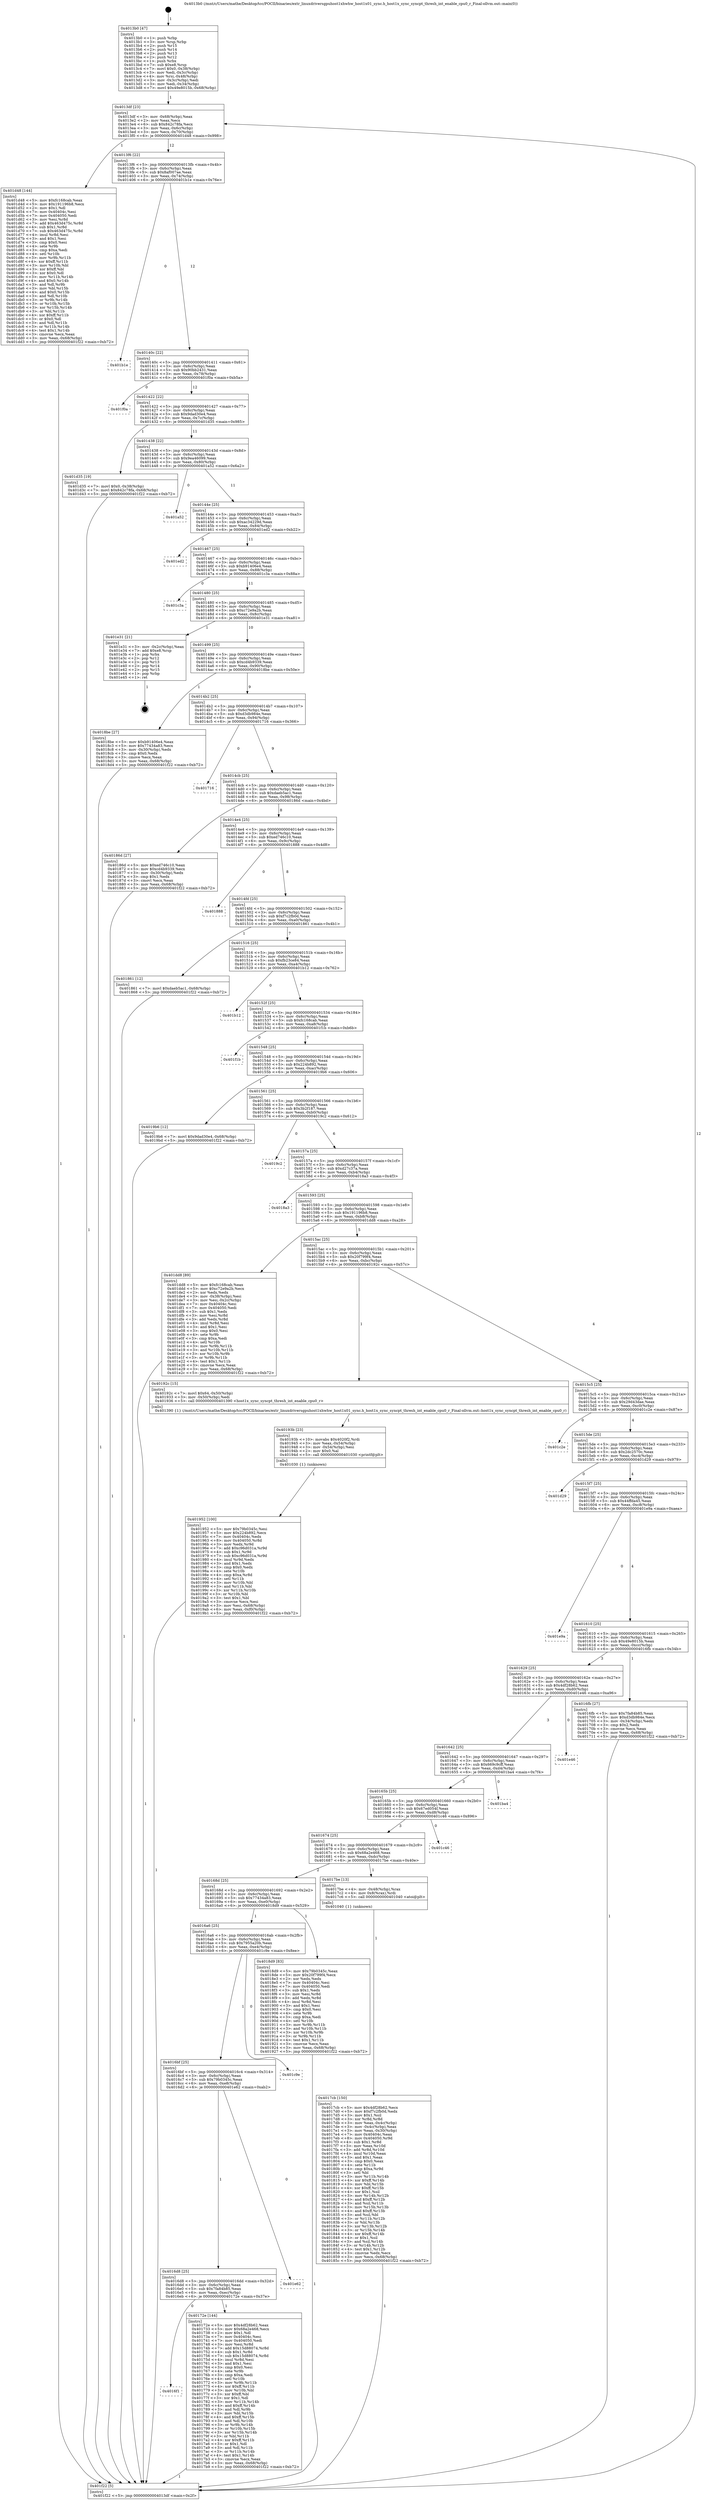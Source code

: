 digraph "0x4013b0" {
  label = "0x4013b0 (/mnt/c/Users/mathe/Desktop/tcc/POCII/binaries/extr_linuxdriversgpuhost1xhwhw_host1x01_sync.h_host1x_sync_syncpt_thresh_int_enable_cpu0_r_Final-ollvm.out::main(0))"
  labelloc = "t"
  node[shape=record]

  Entry [label="",width=0.3,height=0.3,shape=circle,fillcolor=black,style=filled]
  "0x4013df" [label="{
     0x4013df [23]\l
     | [instrs]\l
     &nbsp;&nbsp;0x4013df \<+3\>: mov -0x68(%rbp),%eax\l
     &nbsp;&nbsp;0x4013e2 \<+2\>: mov %eax,%ecx\l
     &nbsp;&nbsp;0x4013e4 \<+6\>: sub $0x842c78fa,%ecx\l
     &nbsp;&nbsp;0x4013ea \<+3\>: mov %eax,-0x6c(%rbp)\l
     &nbsp;&nbsp;0x4013ed \<+3\>: mov %ecx,-0x70(%rbp)\l
     &nbsp;&nbsp;0x4013f0 \<+6\>: je 0000000000401d48 \<main+0x998\>\l
  }"]
  "0x401d48" [label="{
     0x401d48 [144]\l
     | [instrs]\l
     &nbsp;&nbsp;0x401d48 \<+5\>: mov $0xfc168cab,%eax\l
     &nbsp;&nbsp;0x401d4d \<+5\>: mov $0x191196b8,%ecx\l
     &nbsp;&nbsp;0x401d52 \<+2\>: mov $0x1,%dl\l
     &nbsp;&nbsp;0x401d54 \<+7\>: mov 0x40404c,%esi\l
     &nbsp;&nbsp;0x401d5b \<+7\>: mov 0x404050,%edi\l
     &nbsp;&nbsp;0x401d62 \<+3\>: mov %esi,%r8d\l
     &nbsp;&nbsp;0x401d65 \<+7\>: add $0x463d475c,%r8d\l
     &nbsp;&nbsp;0x401d6c \<+4\>: sub $0x1,%r8d\l
     &nbsp;&nbsp;0x401d70 \<+7\>: sub $0x463d475c,%r8d\l
     &nbsp;&nbsp;0x401d77 \<+4\>: imul %r8d,%esi\l
     &nbsp;&nbsp;0x401d7b \<+3\>: and $0x1,%esi\l
     &nbsp;&nbsp;0x401d7e \<+3\>: cmp $0x0,%esi\l
     &nbsp;&nbsp;0x401d81 \<+4\>: sete %r9b\l
     &nbsp;&nbsp;0x401d85 \<+3\>: cmp $0xa,%edi\l
     &nbsp;&nbsp;0x401d88 \<+4\>: setl %r10b\l
     &nbsp;&nbsp;0x401d8c \<+3\>: mov %r9b,%r11b\l
     &nbsp;&nbsp;0x401d8f \<+4\>: xor $0xff,%r11b\l
     &nbsp;&nbsp;0x401d93 \<+3\>: mov %r10b,%bl\l
     &nbsp;&nbsp;0x401d96 \<+3\>: xor $0xff,%bl\l
     &nbsp;&nbsp;0x401d99 \<+3\>: xor $0x0,%dl\l
     &nbsp;&nbsp;0x401d9c \<+3\>: mov %r11b,%r14b\l
     &nbsp;&nbsp;0x401d9f \<+4\>: and $0x0,%r14b\l
     &nbsp;&nbsp;0x401da3 \<+3\>: and %dl,%r9b\l
     &nbsp;&nbsp;0x401da6 \<+3\>: mov %bl,%r15b\l
     &nbsp;&nbsp;0x401da9 \<+4\>: and $0x0,%r15b\l
     &nbsp;&nbsp;0x401dad \<+3\>: and %dl,%r10b\l
     &nbsp;&nbsp;0x401db0 \<+3\>: or %r9b,%r14b\l
     &nbsp;&nbsp;0x401db3 \<+3\>: or %r10b,%r15b\l
     &nbsp;&nbsp;0x401db6 \<+3\>: xor %r15b,%r14b\l
     &nbsp;&nbsp;0x401db9 \<+3\>: or %bl,%r11b\l
     &nbsp;&nbsp;0x401dbc \<+4\>: xor $0xff,%r11b\l
     &nbsp;&nbsp;0x401dc0 \<+3\>: or $0x0,%dl\l
     &nbsp;&nbsp;0x401dc3 \<+3\>: and %dl,%r11b\l
     &nbsp;&nbsp;0x401dc6 \<+3\>: or %r11b,%r14b\l
     &nbsp;&nbsp;0x401dc9 \<+4\>: test $0x1,%r14b\l
     &nbsp;&nbsp;0x401dcd \<+3\>: cmovne %ecx,%eax\l
     &nbsp;&nbsp;0x401dd0 \<+3\>: mov %eax,-0x68(%rbp)\l
     &nbsp;&nbsp;0x401dd3 \<+5\>: jmp 0000000000401f22 \<main+0xb72\>\l
  }"]
  "0x4013f6" [label="{
     0x4013f6 [22]\l
     | [instrs]\l
     &nbsp;&nbsp;0x4013f6 \<+5\>: jmp 00000000004013fb \<main+0x4b\>\l
     &nbsp;&nbsp;0x4013fb \<+3\>: mov -0x6c(%rbp),%eax\l
     &nbsp;&nbsp;0x4013fe \<+5\>: sub $0x8af007ae,%eax\l
     &nbsp;&nbsp;0x401403 \<+3\>: mov %eax,-0x74(%rbp)\l
     &nbsp;&nbsp;0x401406 \<+6\>: je 0000000000401b1e \<main+0x76e\>\l
  }"]
  Exit [label="",width=0.3,height=0.3,shape=circle,fillcolor=black,style=filled,peripheries=2]
  "0x401b1e" [label="{
     0x401b1e\l
  }", style=dashed]
  "0x40140c" [label="{
     0x40140c [22]\l
     | [instrs]\l
     &nbsp;&nbsp;0x40140c \<+5\>: jmp 0000000000401411 \<main+0x61\>\l
     &nbsp;&nbsp;0x401411 \<+3\>: mov -0x6c(%rbp),%eax\l
     &nbsp;&nbsp;0x401414 \<+5\>: sub $0x90bb2431,%eax\l
     &nbsp;&nbsp;0x401419 \<+3\>: mov %eax,-0x78(%rbp)\l
     &nbsp;&nbsp;0x40141c \<+6\>: je 0000000000401f0a \<main+0xb5a\>\l
  }"]
  "0x401952" [label="{
     0x401952 [100]\l
     | [instrs]\l
     &nbsp;&nbsp;0x401952 \<+5\>: mov $0x79b0345c,%esi\l
     &nbsp;&nbsp;0x401957 \<+5\>: mov $0x224b892,%ecx\l
     &nbsp;&nbsp;0x40195c \<+7\>: mov 0x40404c,%edx\l
     &nbsp;&nbsp;0x401963 \<+8\>: mov 0x404050,%r8d\l
     &nbsp;&nbsp;0x40196b \<+3\>: mov %edx,%r9d\l
     &nbsp;&nbsp;0x40196e \<+7\>: add $0xc96d031a,%r9d\l
     &nbsp;&nbsp;0x401975 \<+4\>: sub $0x1,%r9d\l
     &nbsp;&nbsp;0x401979 \<+7\>: sub $0xc96d031a,%r9d\l
     &nbsp;&nbsp;0x401980 \<+4\>: imul %r9d,%edx\l
     &nbsp;&nbsp;0x401984 \<+3\>: and $0x1,%edx\l
     &nbsp;&nbsp;0x401987 \<+3\>: cmp $0x0,%edx\l
     &nbsp;&nbsp;0x40198a \<+4\>: sete %r10b\l
     &nbsp;&nbsp;0x40198e \<+4\>: cmp $0xa,%r8d\l
     &nbsp;&nbsp;0x401992 \<+4\>: setl %r11b\l
     &nbsp;&nbsp;0x401996 \<+3\>: mov %r10b,%bl\l
     &nbsp;&nbsp;0x401999 \<+3\>: and %r11b,%bl\l
     &nbsp;&nbsp;0x40199c \<+3\>: xor %r11b,%r10b\l
     &nbsp;&nbsp;0x40199f \<+3\>: or %r10b,%bl\l
     &nbsp;&nbsp;0x4019a2 \<+3\>: test $0x1,%bl\l
     &nbsp;&nbsp;0x4019a5 \<+3\>: cmovne %ecx,%esi\l
     &nbsp;&nbsp;0x4019a8 \<+3\>: mov %esi,-0x68(%rbp)\l
     &nbsp;&nbsp;0x4019ab \<+6\>: mov %eax,-0xf0(%rbp)\l
     &nbsp;&nbsp;0x4019b1 \<+5\>: jmp 0000000000401f22 \<main+0xb72\>\l
  }"]
  "0x401f0a" [label="{
     0x401f0a\l
  }", style=dashed]
  "0x401422" [label="{
     0x401422 [22]\l
     | [instrs]\l
     &nbsp;&nbsp;0x401422 \<+5\>: jmp 0000000000401427 \<main+0x77\>\l
     &nbsp;&nbsp;0x401427 \<+3\>: mov -0x6c(%rbp),%eax\l
     &nbsp;&nbsp;0x40142a \<+5\>: sub $0x9dad30e4,%eax\l
     &nbsp;&nbsp;0x40142f \<+3\>: mov %eax,-0x7c(%rbp)\l
     &nbsp;&nbsp;0x401432 \<+6\>: je 0000000000401d35 \<main+0x985\>\l
  }"]
  "0x40193b" [label="{
     0x40193b [23]\l
     | [instrs]\l
     &nbsp;&nbsp;0x40193b \<+10\>: movabs $0x4020f2,%rdi\l
     &nbsp;&nbsp;0x401945 \<+3\>: mov %eax,-0x54(%rbp)\l
     &nbsp;&nbsp;0x401948 \<+3\>: mov -0x54(%rbp),%esi\l
     &nbsp;&nbsp;0x40194b \<+2\>: mov $0x0,%al\l
     &nbsp;&nbsp;0x40194d \<+5\>: call 0000000000401030 \<printf@plt\>\l
     | [calls]\l
     &nbsp;&nbsp;0x401030 \{1\} (unknown)\l
  }"]
  "0x401d35" [label="{
     0x401d35 [19]\l
     | [instrs]\l
     &nbsp;&nbsp;0x401d35 \<+7\>: movl $0x0,-0x38(%rbp)\l
     &nbsp;&nbsp;0x401d3c \<+7\>: movl $0x842c78fa,-0x68(%rbp)\l
     &nbsp;&nbsp;0x401d43 \<+5\>: jmp 0000000000401f22 \<main+0xb72\>\l
  }"]
  "0x401438" [label="{
     0x401438 [22]\l
     | [instrs]\l
     &nbsp;&nbsp;0x401438 \<+5\>: jmp 000000000040143d \<main+0x8d\>\l
     &nbsp;&nbsp;0x40143d \<+3\>: mov -0x6c(%rbp),%eax\l
     &nbsp;&nbsp;0x401440 \<+5\>: sub $0x9ea46099,%eax\l
     &nbsp;&nbsp;0x401445 \<+3\>: mov %eax,-0x80(%rbp)\l
     &nbsp;&nbsp;0x401448 \<+6\>: je 0000000000401a52 \<main+0x6a2\>\l
  }"]
  "0x4017cb" [label="{
     0x4017cb [150]\l
     | [instrs]\l
     &nbsp;&nbsp;0x4017cb \<+5\>: mov $0x4df28b62,%ecx\l
     &nbsp;&nbsp;0x4017d0 \<+5\>: mov $0xf7c2fb0d,%edx\l
     &nbsp;&nbsp;0x4017d5 \<+3\>: mov $0x1,%sil\l
     &nbsp;&nbsp;0x4017d8 \<+3\>: xor %r8d,%r8d\l
     &nbsp;&nbsp;0x4017db \<+3\>: mov %eax,-0x4c(%rbp)\l
     &nbsp;&nbsp;0x4017de \<+3\>: mov -0x4c(%rbp),%eax\l
     &nbsp;&nbsp;0x4017e1 \<+3\>: mov %eax,-0x30(%rbp)\l
     &nbsp;&nbsp;0x4017e4 \<+7\>: mov 0x40404c,%eax\l
     &nbsp;&nbsp;0x4017eb \<+8\>: mov 0x404050,%r9d\l
     &nbsp;&nbsp;0x4017f3 \<+4\>: sub $0x1,%r8d\l
     &nbsp;&nbsp;0x4017f7 \<+3\>: mov %eax,%r10d\l
     &nbsp;&nbsp;0x4017fa \<+3\>: add %r8d,%r10d\l
     &nbsp;&nbsp;0x4017fd \<+4\>: imul %r10d,%eax\l
     &nbsp;&nbsp;0x401801 \<+3\>: and $0x1,%eax\l
     &nbsp;&nbsp;0x401804 \<+3\>: cmp $0x0,%eax\l
     &nbsp;&nbsp;0x401807 \<+4\>: sete %r11b\l
     &nbsp;&nbsp;0x40180b \<+4\>: cmp $0xa,%r9d\l
     &nbsp;&nbsp;0x40180f \<+3\>: setl %bl\l
     &nbsp;&nbsp;0x401812 \<+3\>: mov %r11b,%r14b\l
     &nbsp;&nbsp;0x401815 \<+4\>: xor $0xff,%r14b\l
     &nbsp;&nbsp;0x401819 \<+3\>: mov %bl,%r15b\l
     &nbsp;&nbsp;0x40181c \<+4\>: xor $0xff,%r15b\l
     &nbsp;&nbsp;0x401820 \<+4\>: xor $0x1,%sil\l
     &nbsp;&nbsp;0x401824 \<+3\>: mov %r14b,%r12b\l
     &nbsp;&nbsp;0x401827 \<+4\>: and $0xff,%r12b\l
     &nbsp;&nbsp;0x40182b \<+3\>: and %sil,%r11b\l
     &nbsp;&nbsp;0x40182e \<+3\>: mov %r15b,%r13b\l
     &nbsp;&nbsp;0x401831 \<+4\>: and $0xff,%r13b\l
     &nbsp;&nbsp;0x401835 \<+3\>: and %sil,%bl\l
     &nbsp;&nbsp;0x401838 \<+3\>: or %r11b,%r12b\l
     &nbsp;&nbsp;0x40183b \<+3\>: or %bl,%r13b\l
     &nbsp;&nbsp;0x40183e \<+3\>: xor %r13b,%r12b\l
     &nbsp;&nbsp;0x401841 \<+3\>: or %r15b,%r14b\l
     &nbsp;&nbsp;0x401844 \<+4\>: xor $0xff,%r14b\l
     &nbsp;&nbsp;0x401848 \<+4\>: or $0x1,%sil\l
     &nbsp;&nbsp;0x40184c \<+3\>: and %sil,%r14b\l
     &nbsp;&nbsp;0x40184f \<+3\>: or %r14b,%r12b\l
     &nbsp;&nbsp;0x401852 \<+4\>: test $0x1,%r12b\l
     &nbsp;&nbsp;0x401856 \<+3\>: cmovne %edx,%ecx\l
     &nbsp;&nbsp;0x401859 \<+3\>: mov %ecx,-0x68(%rbp)\l
     &nbsp;&nbsp;0x40185c \<+5\>: jmp 0000000000401f22 \<main+0xb72\>\l
  }"]
  "0x401a52" [label="{
     0x401a52\l
  }", style=dashed]
  "0x40144e" [label="{
     0x40144e [25]\l
     | [instrs]\l
     &nbsp;&nbsp;0x40144e \<+5\>: jmp 0000000000401453 \<main+0xa3\>\l
     &nbsp;&nbsp;0x401453 \<+3\>: mov -0x6c(%rbp),%eax\l
     &nbsp;&nbsp;0x401456 \<+5\>: sub $0xac34229d,%eax\l
     &nbsp;&nbsp;0x40145b \<+6\>: mov %eax,-0x84(%rbp)\l
     &nbsp;&nbsp;0x401461 \<+6\>: je 0000000000401ed2 \<main+0xb22\>\l
  }"]
  "0x4016f1" [label="{
     0x4016f1\l
  }", style=dashed]
  "0x401ed2" [label="{
     0x401ed2\l
  }", style=dashed]
  "0x401467" [label="{
     0x401467 [25]\l
     | [instrs]\l
     &nbsp;&nbsp;0x401467 \<+5\>: jmp 000000000040146c \<main+0xbc\>\l
     &nbsp;&nbsp;0x40146c \<+3\>: mov -0x6c(%rbp),%eax\l
     &nbsp;&nbsp;0x40146f \<+5\>: sub $0xb91406e4,%eax\l
     &nbsp;&nbsp;0x401474 \<+6\>: mov %eax,-0x88(%rbp)\l
     &nbsp;&nbsp;0x40147a \<+6\>: je 0000000000401c3a \<main+0x88a\>\l
  }"]
  "0x40172e" [label="{
     0x40172e [144]\l
     | [instrs]\l
     &nbsp;&nbsp;0x40172e \<+5\>: mov $0x4df28b62,%eax\l
     &nbsp;&nbsp;0x401733 \<+5\>: mov $0x68a2e468,%ecx\l
     &nbsp;&nbsp;0x401738 \<+2\>: mov $0x1,%dl\l
     &nbsp;&nbsp;0x40173a \<+7\>: mov 0x40404c,%esi\l
     &nbsp;&nbsp;0x401741 \<+7\>: mov 0x404050,%edi\l
     &nbsp;&nbsp;0x401748 \<+3\>: mov %esi,%r8d\l
     &nbsp;&nbsp;0x40174b \<+7\>: add $0x15d88074,%r8d\l
     &nbsp;&nbsp;0x401752 \<+4\>: sub $0x1,%r8d\l
     &nbsp;&nbsp;0x401756 \<+7\>: sub $0x15d88074,%r8d\l
     &nbsp;&nbsp;0x40175d \<+4\>: imul %r8d,%esi\l
     &nbsp;&nbsp;0x401761 \<+3\>: and $0x1,%esi\l
     &nbsp;&nbsp;0x401764 \<+3\>: cmp $0x0,%esi\l
     &nbsp;&nbsp;0x401767 \<+4\>: sete %r9b\l
     &nbsp;&nbsp;0x40176b \<+3\>: cmp $0xa,%edi\l
     &nbsp;&nbsp;0x40176e \<+4\>: setl %r10b\l
     &nbsp;&nbsp;0x401772 \<+3\>: mov %r9b,%r11b\l
     &nbsp;&nbsp;0x401775 \<+4\>: xor $0xff,%r11b\l
     &nbsp;&nbsp;0x401779 \<+3\>: mov %r10b,%bl\l
     &nbsp;&nbsp;0x40177c \<+3\>: xor $0xff,%bl\l
     &nbsp;&nbsp;0x40177f \<+3\>: xor $0x1,%dl\l
     &nbsp;&nbsp;0x401782 \<+3\>: mov %r11b,%r14b\l
     &nbsp;&nbsp;0x401785 \<+4\>: and $0xff,%r14b\l
     &nbsp;&nbsp;0x401789 \<+3\>: and %dl,%r9b\l
     &nbsp;&nbsp;0x40178c \<+3\>: mov %bl,%r15b\l
     &nbsp;&nbsp;0x40178f \<+4\>: and $0xff,%r15b\l
     &nbsp;&nbsp;0x401793 \<+3\>: and %dl,%r10b\l
     &nbsp;&nbsp;0x401796 \<+3\>: or %r9b,%r14b\l
     &nbsp;&nbsp;0x401799 \<+3\>: or %r10b,%r15b\l
     &nbsp;&nbsp;0x40179c \<+3\>: xor %r15b,%r14b\l
     &nbsp;&nbsp;0x40179f \<+3\>: or %bl,%r11b\l
     &nbsp;&nbsp;0x4017a2 \<+4\>: xor $0xff,%r11b\l
     &nbsp;&nbsp;0x4017a6 \<+3\>: or $0x1,%dl\l
     &nbsp;&nbsp;0x4017a9 \<+3\>: and %dl,%r11b\l
     &nbsp;&nbsp;0x4017ac \<+3\>: or %r11b,%r14b\l
     &nbsp;&nbsp;0x4017af \<+4\>: test $0x1,%r14b\l
     &nbsp;&nbsp;0x4017b3 \<+3\>: cmovne %ecx,%eax\l
     &nbsp;&nbsp;0x4017b6 \<+3\>: mov %eax,-0x68(%rbp)\l
     &nbsp;&nbsp;0x4017b9 \<+5\>: jmp 0000000000401f22 \<main+0xb72\>\l
  }"]
  "0x401c3a" [label="{
     0x401c3a\l
  }", style=dashed]
  "0x401480" [label="{
     0x401480 [25]\l
     | [instrs]\l
     &nbsp;&nbsp;0x401480 \<+5\>: jmp 0000000000401485 \<main+0xd5\>\l
     &nbsp;&nbsp;0x401485 \<+3\>: mov -0x6c(%rbp),%eax\l
     &nbsp;&nbsp;0x401488 \<+5\>: sub $0xc72e9a2b,%eax\l
     &nbsp;&nbsp;0x40148d \<+6\>: mov %eax,-0x8c(%rbp)\l
     &nbsp;&nbsp;0x401493 \<+6\>: je 0000000000401e31 \<main+0xa81\>\l
  }"]
  "0x4016d8" [label="{
     0x4016d8 [25]\l
     | [instrs]\l
     &nbsp;&nbsp;0x4016d8 \<+5\>: jmp 00000000004016dd \<main+0x32d\>\l
     &nbsp;&nbsp;0x4016dd \<+3\>: mov -0x6c(%rbp),%eax\l
     &nbsp;&nbsp;0x4016e0 \<+5\>: sub $0x7fa84b85,%eax\l
     &nbsp;&nbsp;0x4016e5 \<+6\>: mov %eax,-0xec(%rbp)\l
     &nbsp;&nbsp;0x4016eb \<+6\>: je 000000000040172e \<main+0x37e\>\l
  }"]
  "0x401e31" [label="{
     0x401e31 [21]\l
     | [instrs]\l
     &nbsp;&nbsp;0x401e31 \<+3\>: mov -0x2c(%rbp),%eax\l
     &nbsp;&nbsp;0x401e34 \<+7\>: add $0xe8,%rsp\l
     &nbsp;&nbsp;0x401e3b \<+1\>: pop %rbx\l
     &nbsp;&nbsp;0x401e3c \<+2\>: pop %r12\l
     &nbsp;&nbsp;0x401e3e \<+2\>: pop %r13\l
     &nbsp;&nbsp;0x401e40 \<+2\>: pop %r14\l
     &nbsp;&nbsp;0x401e42 \<+2\>: pop %r15\l
     &nbsp;&nbsp;0x401e44 \<+1\>: pop %rbp\l
     &nbsp;&nbsp;0x401e45 \<+1\>: ret\l
  }"]
  "0x401499" [label="{
     0x401499 [25]\l
     | [instrs]\l
     &nbsp;&nbsp;0x401499 \<+5\>: jmp 000000000040149e \<main+0xee\>\l
     &nbsp;&nbsp;0x40149e \<+3\>: mov -0x6c(%rbp),%eax\l
     &nbsp;&nbsp;0x4014a1 \<+5\>: sub $0xcd4b9339,%eax\l
     &nbsp;&nbsp;0x4014a6 \<+6\>: mov %eax,-0x90(%rbp)\l
     &nbsp;&nbsp;0x4014ac \<+6\>: je 00000000004018be \<main+0x50e\>\l
  }"]
  "0x401e62" [label="{
     0x401e62\l
  }", style=dashed]
  "0x4018be" [label="{
     0x4018be [27]\l
     | [instrs]\l
     &nbsp;&nbsp;0x4018be \<+5\>: mov $0xb91406e4,%eax\l
     &nbsp;&nbsp;0x4018c3 \<+5\>: mov $0x77434a83,%ecx\l
     &nbsp;&nbsp;0x4018c8 \<+3\>: mov -0x30(%rbp),%edx\l
     &nbsp;&nbsp;0x4018cb \<+3\>: cmp $0x0,%edx\l
     &nbsp;&nbsp;0x4018ce \<+3\>: cmove %ecx,%eax\l
     &nbsp;&nbsp;0x4018d1 \<+3\>: mov %eax,-0x68(%rbp)\l
     &nbsp;&nbsp;0x4018d4 \<+5\>: jmp 0000000000401f22 \<main+0xb72\>\l
  }"]
  "0x4014b2" [label="{
     0x4014b2 [25]\l
     | [instrs]\l
     &nbsp;&nbsp;0x4014b2 \<+5\>: jmp 00000000004014b7 \<main+0x107\>\l
     &nbsp;&nbsp;0x4014b7 \<+3\>: mov -0x6c(%rbp),%eax\l
     &nbsp;&nbsp;0x4014ba \<+5\>: sub $0xd3db984e,%eax\l
     &nbsp;&nbsp;0x4014bf \<+6\>: mov %eax,-0x94(%rbp)\l
     &nbsp;&nbsp;0x4014c5 \<+6\>: je 0000000000401716 \<main+0x366\>\l
  }"]
  "0x4016bf" [label="{
     0x4016bf [25]\l
     | [instrs]\l
     &nbsp;&nbsp;0x4016bf \<+5\>: jmp 00000000004016c4 \<main+0x314\>\l
     &nbsp;&nbsp;0x4016c4 \<+3\>: mov -0x6c(%rbp),%eax\l
     &nbsp;&nbsp;0x4016c7 \<+5\>: sub $0x79b0345c,%eax\l
     &nbsp;&nbsp;0x4016cc \<+6\>: mov %eax,-0xe8(%rbp)\l
     &nbsp;&nbsp;0x4016d2 \<+6\>: je 0000000000401e62 \<main+0xab2\>\l
  }"]
  "0x401716" [label="{
     0x401716\l
  }", style=dashed]
  "0x4014cb" [label="{
     0x4014cb [25]\l
     | [instrs]\l
     &nbsp;&nbsp;0x4014cb \<+5\>: jmp 00000000004014d0 \<main+0x120\>\l
     &nbsp;&nbsp;0x4014d0 \<+3\>: mov -0x6c(%rbp),%eax\l
     &nbsp;&nbsp;0x4014d3 \<+5\>: sub $0xdaeb5ac1,%eax\l
     &nbsp;&nbsp;0x4014d8 \<+6\>: mov %eax,-0x98(%rbp)\l
     &nbsp;&nbsp;0x4014de \<+6\>: je 000000000040186d \<main+0x4bd\>\l
  }"]
  "0x401c9e" [label="{
     0x401c9e\l
  }", style=dashed]
  "0x40186d" [label="{
     0x40186d [27]\l
     | [instrs]\l
     &nbsp;&nbsp;0x40186d \<+5\>: mov $0xed746c10,%eax\l
     &nbsp;&nbsp;0x401872 \<+5\>: mov $0xcd4b9339,%ecx\l
     &nbsp;&nbsp;0x401877 \<+3\>: mov -0x30(%rbp),%edx\l
     &nbsp;&nbsp;0x40187a \<+3\>: cmp $0x1,%edx\l
     &nbsp;&nbsp;0x40187d \<+3\>: cmovl %ecx,%eax\l
     &nbsp;&nbsp;0x401880 \<+3\>: mov %eax,-0x68(%rbp)\l
     &nbsp;&nbsp;0x401883 \<+5\>: jmp 0000000000401f22 \<main+0xb72\>\l
  }"]
  "0x4014e4" [label="{
     0x4014e4 [25]\l
     | [instrs]\l
     &nbsp;&nbsp;0x4014e4 \<+5\>: jmp 00000000004014e9 \<main+0x139\>\l
     &nbsp;&nbsp;0x4014e9 \<+3\>: mov -0x6c(%rbp),%eax\l
     &nbsp;&nbsp;0x4014ec \<+5\>: sub $0xed746c10,%eax\l
     &nbsp;&nbsp;0x4014f1 \<+6\>: mov %eax,-0x9c(%rbp)\l
     &nbsp;&nbsp;0x4014f7 \<+6\>: je 0000000000401888 \<main+0x4d8\>\l
  }"]
  "0x4016a6" [label="{
     0x4016a6 [25]\l
     | [instrs]\l
     &nbsp;&nbsp;0x4016a6 \<+5\>: jmp 00000000004016ab \<main+0x2fb\>\l
     &nbsp;&nbsp;0x4016ab \<+3\>: mov -0x6c(%rbp),%eax\l
     &nbsp;&nbsp;0x4016ae \<+5\>: sub $0x7955a20b,%eax\l
     &nbsp;&nbsp;0x4016b3 \<+6\>: mov %eax,-0xe4(%rbp)\l
     &nbsp;&nbsp;0x4016b9 \<+6\>: je 0000000000401c9e \<main+0x8ee\>\l
  }"]
  "0x401888" [label="{
     0x401888\l
  }", style=dashed]
  "0x4014fd" [label="{
     0x4014fd [25]\l
     | [instrs]\l
     &nbsp;&nbsp;0x4014fd \<+5\>: jmp 0000000000401502 \<main+0x152\>\l
     &nbsp;&nbsp;0x401502 \<+3\>: mov -0x6c(%rbp),%eax\l
     &nbsp;&nbsp;0x401505 \<+5\>: sub $0xf7c2fb0d,%eax\l
     &nbsp;&nbsp;0x40150a \<+6\>: mov %eax,-0xa0(%rbp)\l
     &nbsp;&nbsp;0x401510 \<+6\>: je 0000000000401861 \<main+0x4b1\>\l
  }"]
  "0x4018d9" [label="{
     0x4018d9 [83]\l
     | [instrs]\l
     &nbsp;&nbsp;0x4018d9 \<+5\>: mov $0x79b0345c,%eax\l
     &nbsp;&nbsp;0x4018de \<+5\>: mov $0x20f799f4,%ecx\l
     &nbsp;&nbsp;0x4018e3 \<+2\>: xor %edx,%edx\l
     &nbsp;&nbsp;0x4018e5 \<+7\>: mov 0x40404c,%esi\l
     &nbsp;&nbsp;0x4018ec \<+7\>: mov 0x404050,%edi\l
     &nbsp;&nbsp;0x4018f3 \<+3\>: sub $0x1,%edx\l
     &nbsp;&nbsp;0x4018f6 \<+3\>: mov %esi,%r8d\l
     &nbsp;&nbsp;0x4018f9 \<+3\>: add %edx,%r8d\l
     &nbsp;&nbsp;0x4018fc \<+4\>: imul %r8d,%esi\l
     &nbsp;&nbsp;0x401900 \<+3\>: and $0x1,%esi\l
     &nbsp;&nbsp;0x401903 \<+3\>: cmp $0x0,%esi\l
     &nbsp;&nbsp;0x401906 \<+4\>: sete %r9b\l
     &nbsp;&nbsp;0x40190a \<+3\>: cmp $0xa,%edi\l
     &nbsp;&nbsp;0x40190d \<+4\>: setl %r10b\l
     &nbsp;&nbsp;0x401911 \<+3\>: mov %r9b,%r11b\l
     &nbsp;&nbsp;0x401914 \<+3\>: and %r10b,%r11b\l
     &nbsp;&nbsp;0x401917 \<+3\>: xor %r10b,%r9b\l
     &nbsp;&nbsp;0x40191a \<+3\>: or %r9b,%r11b\l
     &nbsp;&nbsp;0x40191d \<+4\>: test $0x1,%r11b\l
     &nbsp;&nbsp;0x401921 \<+3\>: cmovne %ecx,%eax\l
     &nbsp;&nbsp;0x401924 \<+3\>: mov %eax,-0x68(%rbp)\l
     &nbsp;&nbsp;0x401927 \<+5\>: jmp 0000000000401f22 \<main+0xb72\>\l
  }"]
  "0x401861" [label="{
     0x401861 [12]\l
     | [instrs]\l
     &nbsp;&nbsp;0x401861 \<+7\>: movl $0xdaeb5ac1,-0x68(%rbp)\l
     &nbsp;&nbsp;0x401868 \<+5\>: jmp 0000000000401f22 \<main+0xb72\>\l
  }"]
  "0x401516" [label="{
     0x401516 [25]\l
     | [instrs]\l
     &nbsp;&nbsp;0x401516 \<+5\>: jmp 000000000040151b \<main+0x16b\>\l
     &nbsp;&nbsp;0x40151b \<+3\>: mov -0x6c(%rbp),%eax\l
     &nbsp;&nbsp;0x40151e \<+5\>: sub $0xfb23ce84,%eax\l
     &nbsp;&nbsp;0x401523 \<+6\>: mov %eax,-0xa4(%rbp)\l
     &nbsp;&nbsp;0x401529 \<+6\>: je 0000000000401b12 \<main+0x762\>\l
  }"]
  "0x40168d" [label="{
     0x40168d [25]\l
     | [instrs]\l
     &nbsp;&nbsp;0x40168d \<+5\>: jmp 0000000000401692 \<main+0x2e2\>\l
     &nbsp;&nbsp;0x401692 \<+3\>: mov -0x6c(%rbp),%eax\l
     &nbsp;&nbsp;0x401695 \<+5\>: sub $0x77434a83,%eax\l
     &nbsp;&nbsp;0x40169a \<+6\>: mov %eax,-0xe0(%rbp)\l
     &nbsp;&nbsp;0x4016a0 \<+6\>: je 00000000004018d9 \<main+0x529\>\l
  }"]
  "0x401b12" [label="{
     0x401b12\l
  }", style=dashed]
  "0x40152f" [label="{
     0x40152f [25]\l
     | [instrs]\l
     &nbsp;&nbsp;0x40152f \<+5\>: jmp 0000000000401534 \<main+0x184\>\l
     &nbsp;&nbsp;0x401534 \<+3\>: mov -0x6c(%rbp),%eax\l
     &nbsp;&nbsp;0x401537 \<+5\>: sub $0xfc168cab,%eax\l
     &nbsp;&nbsp;0x40153c \<+6\>: mov %eax,-0xa8(%rbp)\l
     &nbsp;&nbsp;0x401542 \<+6\>: je 0000000000401f1b \<main+0xb6b\>\l
  }"]
  "0x4017be" [label="{
     0x4017be [13]\l
     | [instrs]\l
     &nbsp;&nbsp;0x4017be \<+4\>: mov -0x48(%rbp),%rax\l
     &nbsp;&nbsp;0x4017c2 \<+4\>: mov 0x8(%rax),%rdi\l
     &nbsp;&nbsp;0x4017c6 \<+5\>: call 0000000000401040 \<atoi@plt\>\l
     | [calls]\l
     &nbsp;&nbsp;0x401040 \{1\} (unknown)\l
  }"]
  "0x401f1b" [label="{
     0x401f1b\l
  }", style=dashed]
  "0x401548" [label="{
     0x401548 [25]\l
     | [instrs]\l
     &nbsp;&nbsp;0x401548 \<+5\>: jmp 000000000040154d \<main+0x19d\>\l
     &nbsp;&nbsp;0x40154d \<+3\>: mov -0x6c(%rbp),%eax\l
     &nbsp;&nbsp;0x401550 \<+5\>: sub $0x224b892,%eax\l
     &nbsp;&nbsp;0x401555 \<+6\>: mov %eax,-0xac(%rbp)\l
     &nbsp;&nbsp;0x40155b \<+6\>: je 00000000004019b6 \<main+0x606\>\l
  }"]
  "0x401674" [label="{
     0x401674 [25]\l
     | [instrs]\l
     &nbsp;&nbsp;0x401674 \<+5\>: jmp 0000000000401679 \<main+0x2c9\>\l
     &nbsp;&nbsp;0x401679 \<+3\>: mov -0x6c(%rbp),%eax\l
     &nbsp;&nbsp;0x40167c \<+5\>: sub $0x68a2e468,%eax\l
     &nbsp;&nbsp;0x401681 \<+6\>: mov %eax,-0xdc(%rbp)\l
     &nbsp;&nbsp;0x401687 \<+6\>: je 00000000004017be \<main+0x40e\>\l
  }"]
  "0x4019b6" [label="{
     0x4019b6 [12]\l
     | [instrs]\l
     &nbsp;&nbsp;0x4019b6 \<+7\>: movl $0x9dad30e4,-0x68(%rbp)\l
     &nbsp;&nbsp;0x4019bd \<+5\>: jmp 0000000000401f22 \<main+0xb72\>\l
  }"]
  "0x401561" [label="{
     0x401561 [25]\l
     | [instrs]\l
     &nbsp;&nbsp;0x401561 \<+5\>: jmp 0000000000401566 \<main+0x1b6\>\l
     &nbsp;&nbsp;0x401566 \<+3\>: mov -0x6c(%rbp),%eax\l
     &nbsp;&nbsp;0x401569 \<+5\>: sub $0x3b2f187,%eax\l
     &nbsp;&nbsp;0x40156e \<+6\>: mov %eax,-0xb0(%rbp)\l
     &nbsp;&nbsp;0x401574 \<+6\>: je 00000000004019c2 \<main+0x612\>\l
  }"]
  "0x401c46" [label="{
     0x401c46\l
  }", style=dashed]
  "0x4019c2" [label="{
     0x4019c2\l
  }", style=dashed]
  "0x40157a" [label="{
     0x40157a [25]\l
     | [instrs]\l
     &nbsp;&nbsp;0x40157a \<+5\>: jmp 000000000040157f \<main+0x1cf\>\l
     &nbsp;&nbsp;0x40157f \<+3\>: mov -0x6c(%rbp),%eax\l
     &nbsp;&nbsp;0x401582 \<+5\>: sub $0xd27c37a,%eax\l
     &nbsp;&nbsp;0x401587 \<+6\>: mov %eax,-0xb4(%rbp)\l
     &nbsp;&nbsp;0x40158d \<+6\>: je 00000000004018a3 \<main+0x4f3\>\l
  }"]
  "0x40165b" [label="{
     0x40165b [25]\l
     | [instrs]\l
     &nbsp;&nbsp;0x40165b \<+5\>: jmp 0000000000401660 \<main+0x2b0\>\l
     &nbsp;&nbsp;0x401660 \<+3\>: mov -0x6c(%rbp),%eax\l
     &nbsp;&nbsp;0x401663 \<+5\>: sub $0x67ed054f,%eax\l
     &nbsp;&nbsp;0x401668 \<+6\>: mov %eax,-0xd8(%rbp)\l
     &nbsp;&nbsp;0x40166e \<+6\>: je 0000000000401c46 \<main+0x896\>\l
  }"]
  "0x4018a3" [label="{
     0x4018a3\l
  }", style=dashed]
  "0x401593" [label="{
     0x401593 [25]\l
     | [instrs]\l
     &nbsp;&nbsp;0x401593 \<+5\>: jmp 0000000000401598 \<main+0x1e8\>\l
     &nbsp;&nbsp;0x401598 \<+3\>: mov -0x6c(%rbp),%eax\l
     &nbsp;&nbsp;0x40159b \<+5\>: sub $0x191196b8,%eax\l
     &nbsp;&nbsp;0x4015a0 \<+6\>: mov %eax,-0xb8(%rbp)\l
     &nbsp;&nbsp;0x4015a6 \<+6\>: je 0000000000401dd8 \<main+0xa28\>\l
  }"]
  "0x401ba4" [label="{
     0x401ba4\l
  }", style=dashed]
  "0x401dd8" [label="{
     0x401dd8 [89]\l
     | [instrs]\l
     &nbsp;&nbsp;0x401dd8 \<+5\>: mov $0xfc168cab,%eax\l
     &nbsp;&nbsp;0x401ddd \<+5\>: mov $0xc72e9a2b,%ecx\l
     &nbsp;&nbsp;0x401de2 \<+2\>: xor %edx,%edx\l
     &nbsp;&nbsp;0x401de4 \<+3\>: mov -0x38(%rbp),%esi\l
     &nbsp;&nbsp;0x401de7 \<+3\>: mov %esi,-0x2c(%rbp)\l
     &nbsp;&nbsp;0x401dea \<+7\>: mov 0x40404c,%esi\l
     &nbsp;&nbsp;0x401df1 \<+7\>: mov 0x404050,%edi\l
     &nbsp;&nbsp;0x401df8 \<+3\>: sub $0x1,%edx\l
     &nbsp;&nbsp;0x401dfb \<+3\>: mov %esi,%r8d\l
     &nbsp;&nbsp;0x401dfe \<+3\>: add %edx,%r8d\l
     &nbsp;&nbsp;0x401e01 \<+4\>: imul %r8d,%esi\l
     &nbsp;&nbsp;0x401e05 \<+3\>: and $0x1,%esi\l
     &nbsp;&nbsp;0x401e08 \<+3\>: cmp $0x0,%esi\l
     &nbsp;&nbsp;0x401e0b \<+4\>: sete %r9b\l
     &nbsp;&nbsp;0x401e0f \<+3\>: cmp $0xa,%edi\l
     &nbsp;&nbsp;0x401e12 \<+4\>: setl %r10b\l
     &nbsp;&nbsp;0x401e16 \<+3\>: mov %r9b,%r11b\l
     &nbsp;&nbsp;0x401e19 \<+3\>: and %r10b,%r11b\l
     &nbsp;&nbsp;0x401e1c \<+3\>: xor %r10b,%r9b\l
     &nbsp;&nbsp;0x401e1f \<+3\>: or %r9b,%r11b\l
     &nbsp;&nbsp;0x401e22 \<+4\>: test $0x1,%r11b\l
     &nbsp;&nbsp;0x401e26 \<+3\>: cmovne %ecx,%eax\l
     &nbsp;&nbsp;0x401e29 \<+3\>: mov %eax,-0x68(%rbp)\l
     &nbsp;&nbsp;0x401e2c \<+5\>: jmp 0000000000401f22 \<main+0xb72\>\l
  }"]
  "0x4015ac" [label="{
     0x4015ac [25]\l
     | [instrs]\l
     &nbsp;&nbsp;0x4015ac \<+5\>: jmp 00000000004015b1 \<main+0x201\>\l
     &nbsp;&nbsp;0x4015b1 \<+3\>: mov -0x6c(%rbp),%eax\l
     &nbsp;&nbsp;0x4015b4 \<+5\>: sub $0x20f799f4,%eax\l
     &nbsp;&nbsp;0x4015b9 \<+6\>: mov %eax,-0xbc(%rbp)\l
     &nbsp;&nbsp;0x4015bf \<+6\>: je 000000000040192c \<main+0x57c\>\l
  }"]
  "0x401642" [label="{
     0x401642 [25]\l
     | [instrs]\l
     &nbsp;&nbsp;0x401642 \<+5\>: jmp 0000000000401647 \<main+0x297\>\l
     &nbsp;&nbsp;0x401647 \<+3\>: mov -0x6c(%rbp),%eax\l
     &nbsp;&nbsp;0x40164a \<+5\>: sub $0x669c9cff,%eax\l
     &nbsp;&nbsp;0x40164f \<+6\>: mov %eax,-0xd4(%rbp)\l
     &nbsp;&nbsp;0x401655 \<+6\>: je 0000000000401ba4 \<main+0x7f4\>\l
  }"]
  "0x40192c" [label="{
     0x40192c [15]\l
     | [instrs]\l
     &nbsp;&nbsp;0x40192c \<+7\>: movl $0x64,-0x50(%rbp)\l
     &nbsp;&nbsp;0x401933 \<+3\>: mov -0x50(%rbp),%edi\l
     &nbsp;&nbsp;0x401936 \<+5\>: call 0000000000401390 \<host1x_sync_syncpt_thresh_int_enable_cpu0_r\>\l
     | [calls]\l
     &nbsp;&nbsp;0x401390 \{1\} (/mnt/c/Users/mathe/Desktop/tcc/POCII/binaries/extr_linuxdriversgpuhost1xhwhw_host1x01_sync.h_host1x_sync_syncpt_thresh_int_enable_cpu0_r_Final-ollvm.out::host1x_sync_syncpt_thresh_int_enable_cpu0_r)\l
  }"]
  "0x4015c5" [label="{
     0x4015c5 [25]\l
     | [instrs]\l
     &nbsp;&nbsp;0x4015c5 \<+5\>: jmp 00000000004015ca \<main+0x21a\>\l
     &nbsp;&nbsp;0x4015ca \<+3\>: mov -0x6c(%rbp),%eax\l
     &nbsp;&nbsp;0x4015cd \<+5\>: sub $0x29d43dae,%eax\l
     &nbsp;&nbsp;0x4015d2 \<+6\>: mov %eax,-0xc0(%rbp)\l
     &nbsp;&nbsp;0x4015d8 \<+6\>: je 0000000000401c2e \<main+0x87e\>\l
  }"]
  "0x401e46" [label="{
     0x401e46\l
  }", style=dashed]
  "0x401c2e" [label="{
     0x401c2e\l
  }", style=dashed]
  "0x4015de" [label="{
     0x4015de [25]\l
     | [instrs]\l
     &nbsp;&nbsp;0x4015de \<+5\>: jmp 00000000004015e3 \<main+0x233\>\l
     &nbsp;&nbsp;0x4015e3 \<+3\>: mov -0x6c(%rbp),%eax\l
     &nbsp;&nbsp;0x4015e6 \<+5\>: sub $0x2dc2570c,%eax\l
     &nbsp;&nbsp;0x4015eb \<+6\>: mov %eax,-0xc4(%rbp)\l
     &nbsp;&nbsp;0x4015f1 \<+6\>: je 0000000000401d29 \<main+0x979\>\l
  }"]
  "0x4013b0" [label="{
     0x4013b0 [47]\l
     | [instrs]\l
     &nbsp;&nbsp;0x4013b0 \<+1\>: push %rbp\l
     &nbsp;&nbsp;0x4013b1 \<+3\>: mov %rsp,%rbp\l
     &nbsp;&nbsp;0x4013b4 \<+2\>: push %r15\l
     &nbsp;&nbsp;0x4013b6 \<+2\>: push %r14\l
     &nbsp;&nbsp;0x4013b8 \<+2\>: push %r13\l
     &nbsp;&nbsp;0x4013ba \<+2\>: push %r12\l
     &nbsp;&nbsp;0x4013bc \<+1\>: push %rbx\l
     &nbsp;&nbsp;0x4013bd \<+7\>: sub $0xe8,%rsp\l
     &nbsp;&nbsp;0x4013c4 \<+7\>: movl $0x0,-0x38(%rbp)\l
     &nbsp;&nbsp;0x4013cb \<+3\>: mov %edi,-0x3c(%rbp)\l
     &nbsp;&nbsp;0x4013ce \<+4\>: mov %rsi,-0x48(%rbp)\l
     &nbsp;&nbsp;0x4013d2 \<+3\>: mov -0x3c(%rbp),%edi\l
     &nbsp;&nbsp;0x4013d5 \<+3\>: mov %edi,-0x34(%rbp)\l
     &nbsp;&nbsp;0x4013d8 \<+7\>: movl $0x49e8015b,-0x68(%rbp)\l
  }"]
  "0x401d29" [label="{
     0x401d29\l
  }", style=dashed]
  "0x4015f7" [label="{
     0x4015f7 [25]\l
     | [instrs]\l
     &nbsp;&nbsp;0x4015f7 \<+5\>: jmp 00000000004015fc \<main+0x24c\>\l
     &nbsp;&nbsp;0x4015fc \<+3\>: mov -0x6c(%rbp),%eax\l
     &nbsp;&nbsp;0x4015ff \<+5\>: sub $0x44ffda45,%eax\l
     &nbsp;&nbsp;0x401604 \<+6\>: mov %eax,-0xc8(%rbp)\l
     &nbsp;&nbsp;0x40160a \<+6\>: je 0000000000401e9a \<main+0xaea\>\l
  }"]
  "0x401f22" [label="{
     0x401f22 [5]\l
     | [instrs]\l
     &nbsp;&nbsp;0x401f22 \<+5\>: jmp 00000000004013df \<main+0x2f\>\l
  }"]
  "0x401e9a" [label="{
     0x401e9a\l
  }", style=dashed]
  "0x401610" [label="{
     0x401610 [25]\l
     | [instrs]\l
     &nbsp;&nbsp;0x401610 \<+5\>: jmp 0000000000401615 \<main+0x265\>\l
     &nbsp;&nbsp;0x401615 \<+3\>: mov -0x6c(%rbp),%eax\l
     &nbsp;&nbsp;0x401618 \<+5\>: sub $0x49e8015b,%eax\l
     &nbsp;&nbsp;0x40161d \<+6\>: mov %eax,-0xcc(%rbp)\l
     &nbsp;&nbsp;0x401623 \<+6\>: je 00000000004016fb \<main+0x34b\>\l
  }"]
  "0x401629" [label="{
     0x401629 [25]\l
     | [instrs]\l
     &nbsp;&nbsp;0x401629 \<+5\>: jmp 000000000040162e \<main+0x27e\>\l
     &nbsp;&nbsp;0x40162e \<+3\>: mov -0x6c(%rbp),%eax\l
     &nbsp;&nbsp;0x401631 \<+5\>: sub $0x4df28b62,%eax\l
     &nbsp;&nbsp;0x401636 \<+6\>: mov %eax,-0xd0(%rbp)\l
     &nbsp;&nbsp;0x40163c \<+6\>: je 0000000000401e46 \<main+0xa96\>\l
  }"]
  "0x4016fb" [label="{
     0x4016fb [27]\l
     | [instrs]\l
     &nbsp;&nbsp;0x4016fb \<+5\>: mov $0x7fa84b85,%eax\l
     &nbsp;&nbsp;0x401700 \<+5\>: mov $0xd3db984e,%ecx\l
     &nbsp;&nbsp;0x401705 \<+3\>: mov -0x34(%rbp),%edx\l
     &nbsp;&nbsp;0x401708 \<+3\>: cmp $0x2,%edx\l
     &nbsp;&nbsp;0x40170b \<+3\>: cmovne %ecx,%eax\l
     &nbsp;&nbsp;0x40170e \<+3\>: mov %eax,-0x68(%rbp)\l
     &nbsp;&nbsp;0x401711 \<+5\>: jmp 0000000000401f22 \<main+0xb72\>\l
  }"]
  Entry -> "0x4013b0" [label=" 1"]
  "0x4013df" -> "0x401d48" [label=" 1"]
  "0x4013df" -> "0x4013f6" [label=" 12"]
  "0x401e31" -> Exit [label=" 1"]
  "0x4013f6" -> "0x401b1e" [label=" 0"]
  "0x4013f6" -> "0x40140c" [label=" 12"]
  "0x401dd8" -> "0x401f22" [label=" 1"]
  "0x40140c" -> "0x401f0a" [label=" 0"]
  "0x40140c" -> "0x401422" [label=" 12"]
  "0x401d48" -> "0x401f22" [label=" 1"]
  "0x401422" -> "0x401d35" [label=" 1"]
  "0x401422" -> "0x401438" [label=" 11"]
  "0x401d35" -> "0x401f22" [label=" 1"]
  "0x401438" -> "0x401a52" [label=" 0"]
  "0x401438" -> "0x40144e" [label=" 11"]
  "0x4019b6" -> "0x401f22" [label=" 1"]
  "0x40144e" -> "0x401ed2" [label=" 0"]
  "0x40144e" -> "0x401467" [label=" 11"]
  "0x401952" -> "0x401f22" [label=" 1"]
  "0x401467" -> "0x401c3a" [label=" 0"]
  "0x401467" -> "0x401480" [label=" 11"]
  "0x40193b" -> "0x401952" [label=" 1"]
  "0x401480" -> "0x401e31" [label=" 1"]
  "0x401480" -> "0x401499" [label=" 10"]
  "0x4018d9" -> "0x401f22" [label=" 1"]
  "0x401499" -> "0x4018be" [label=" 1"]
  "0x401499" -> "0x4014b2" [label=" 9"]
  "0x4018be" -> "0x401f22" [label=" 1"]
  "0x4014b2" -> "0x401716" [label=" 0"]
  "0x4014b2" -> "0x4014cb" [label=" 9"]
  "0x401861" -> "0x401f22" [label=" 1"]
  "0x4014cb" -> "0x40186d" [label=" 1"]
  "0x4014cb" -> "0x4014e4" [label=" 8"]
  "0x4017cb" -> "0x401f22" [label=" 1"]
  "0x4014e4" -> "0x401888" [label=" 0"]
  "0x4014e4" -> "0x4014fd" [label=" 8"]
  "0x40172e" -> "0x401f22" [label=" 1"]
  "0x4014fd" -> "0x401861" [label=" 1"]
  "0x4014fd" -> "0x401516" [label=" 7"]
  "0x4016d8" -> "0x4016f1" [label=" 0"]
  "0x401516" -> "0x401b12" [label=" 0"]
  "0x401516" -> "0x40152f" [label=" 7"]
  "0x40192c" -> "0x40193b" [label=" 1"]
  "0x40152f" -> "0x401f1b" [label=" 0"]
  "0x40152f" -> "0x401548" [label=" 7"]
  "0x4016bf" -> "0x4016d8" [label=" 1"]
  "0x401548" -> "0x4019b6" [label=" 1"]
  "0x401548" -> "0x401561" [label=" 6"]
  "0x40186d" -> "0x401f22" [label=" 1"]
  "0x401561" -> "0x4019c2" [label=" 0"]
  "0x401561" -> "0x40157a" [label=" 6"]
  "0x4016a6" -> "0x4016bf" [label=" 1"]
  "0x40157a" -> "0x4018a3" [label=" 0"]
  "0x40157a" -> "0x401593" [label=" 6"]
  "0x4017be" -> "0x4017cb" [label=" 1"]
  "0x401593" -> "0x401dd8" [label=" 1"]
  "0x401593" -> "0x4015ac" [label=" 5"]
  "0x40168d" -> "0x4016a6" [label=" 1"]
  "0x4015ac" -> "0x40192c" [label=" 1"]
  "0x4015ac" -> "0x4015c5" [label=" 4"]
  "0x4016d8" -> "0x40172e" [label=" 1"]
  "0x4015c5" -> "0x401c2e" [label=" 0"]
  "0x4015c5" -> "0x4015de" [label=" 4"]
  "0x401674" -> "0x40168d" [label=" 2"]
  "0x4015de" -> "0x401d29" [label=" 0"]
  "0x4015de" -> "0x4015f7" [label=" 4"]
  "0x4016bf" -> "0x401e62" [label=" 0"]
  "0x4015f7" -> "0x401e9a" [label=" 0"]
  "0x4015f7" -> "0x401610" [label=" 4"]
  "0x40165b" -> "0x401674" [label=" 3"]
  "0x401610" -> "0x4016fb" [label=" 1"]
  "0x401610" -> "0x401629" [label=" 3"]
  "0x4016fb" -> "0x401f22" [label=" 1"]
  "0x4013b0" -> "0x4013df" [label=" 1"]
  "0x401f22" -> "0x4013df" [label=" 12"]
  "0x401674" -> "0x4017be" [label=" 1"]
  "0x401629" -> "0x401e46" [label=" 0"]
  "0x401629" -> "0x401642" [label=" 3"]
  "0x40168d" -> "0x4018d9" [label=" 1"]
  "0x401642" -> "0x401ba4" [label=" 0"]
  "0x401642" -> "0x40165b" [label=" 3"]
  "0x4016a6" -> "0x401c9e" [label=" 0"]
  "0x40165b" -> "0x401c46" [label=" 0"]
}
